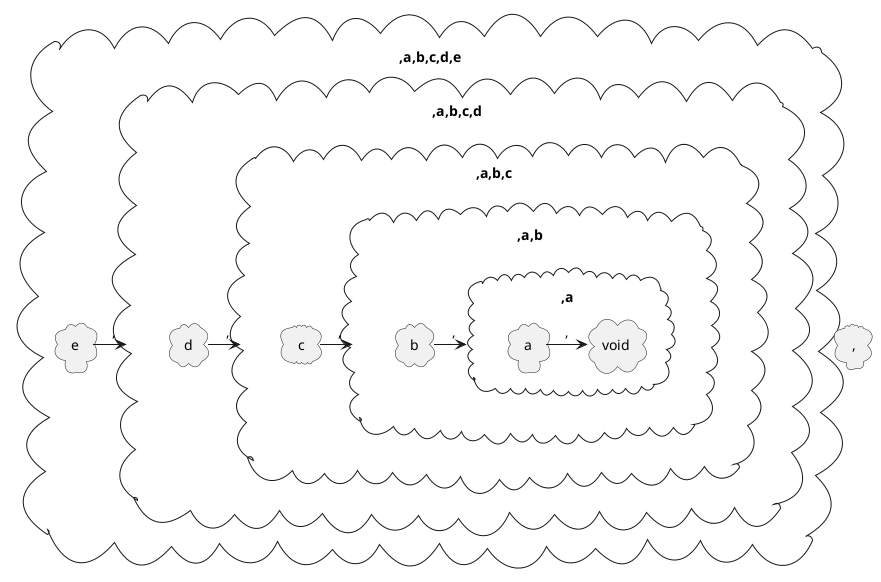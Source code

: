 @startuml


cloud "," {
}

cloud ",a,b,c,d,e" {
cloud ",a,b,c,d" {
cloud ",a,b,c" {
cloud ",a,b" {
cloud ",a" {
    cloud void {
    }
    cloud "a" {
    }
    void <-l- "a" : ","
}


    cloud "b" {
    }
    ",a" <-l- "b" : ","
}


    cloud "c" {
    }
    ",a,b" <- "c" : ","
}


    cloud "d" {
    }
    ",a,b,c" <- "d" : ","
}


    cloud "e" {
    }
    ",a,b,c,d" <- "e" : ","
}

@enduml